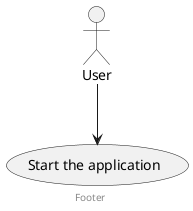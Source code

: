 {
  "sha1": "ry19uhnxw3l9zckt50rumpzg7yx8dj",
  "insertion": {
    "when": "2024-06-04T17:28:44.414Z",
    "user": "plantuml@gmail.com"
  }
}
@startuml
Footer Footer
User --> (Start the application)
@enduml
